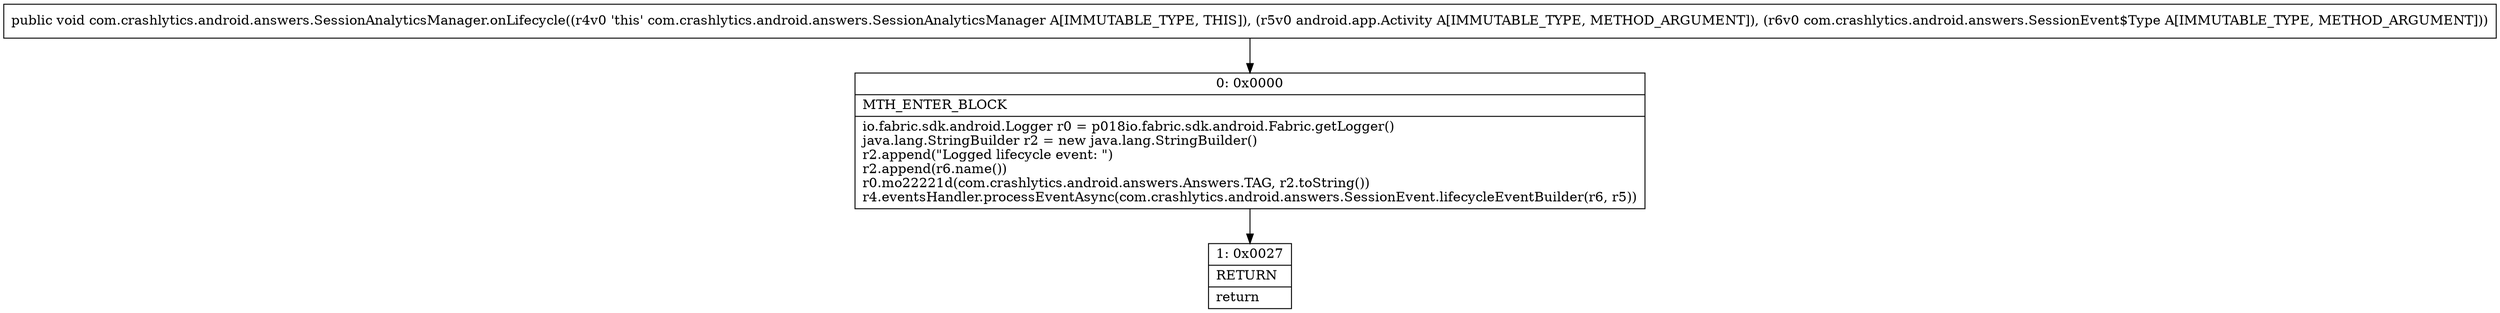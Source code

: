 digraph "CFG forcom.crashlytics.android.answers.SessionAnalyticsManager.onLifecycle(Landroid\/app\/Activity;Lcom\/crashlytics\/android\/answers\/SessionEvent$Type;)V" {
Node_0 [shape=record,label="{0\:\ 0x0000|MTH_ENTER_BLOCK\l|io.fabric.sdk.android.Logger r0 = p018io.fabric.sdk.android.Fabric.getLogger()\ljava.lang.StringBuilder r2 = new java.lang.StringBuilder()\lr2.append(\"Logged lifecycle event: \")\lr2.append(r6.name())\lr0.mo22221d(com.crashlytics.android.answers.Answers.TAG, r2.toString())\lr4.eventsHandler.processEventAsync(com.crashlytics.android.answers.SessionEvent.lifecycleEventBuilder(r6, r5))\l}"];
Node_1 [shape=record,label="{1\:\ 0x0027|RETURN\l|return\l}"];
MethodNode[shape=record,label="{public void com.crashlytics.android.answers.SessionAnalyticsManager.onLifecycle((r4v0 'this' com.crashlytics.android.answers.SessionAnalyticsManager A[IMMUTABLE_TYPE, THIS]), (r5v0 android.app.Activity A[IMMUTABLE_TYPE, METHOD_ARGUMENT]), (r6v0 com.crashlytics.android.answers.SessionEvent$Type A[IMMUTABLE_TYPE, METHOD_ARGUMENT])) }"];
MethodNode -> Node_0;
Node_0 -> Node_1;
}

